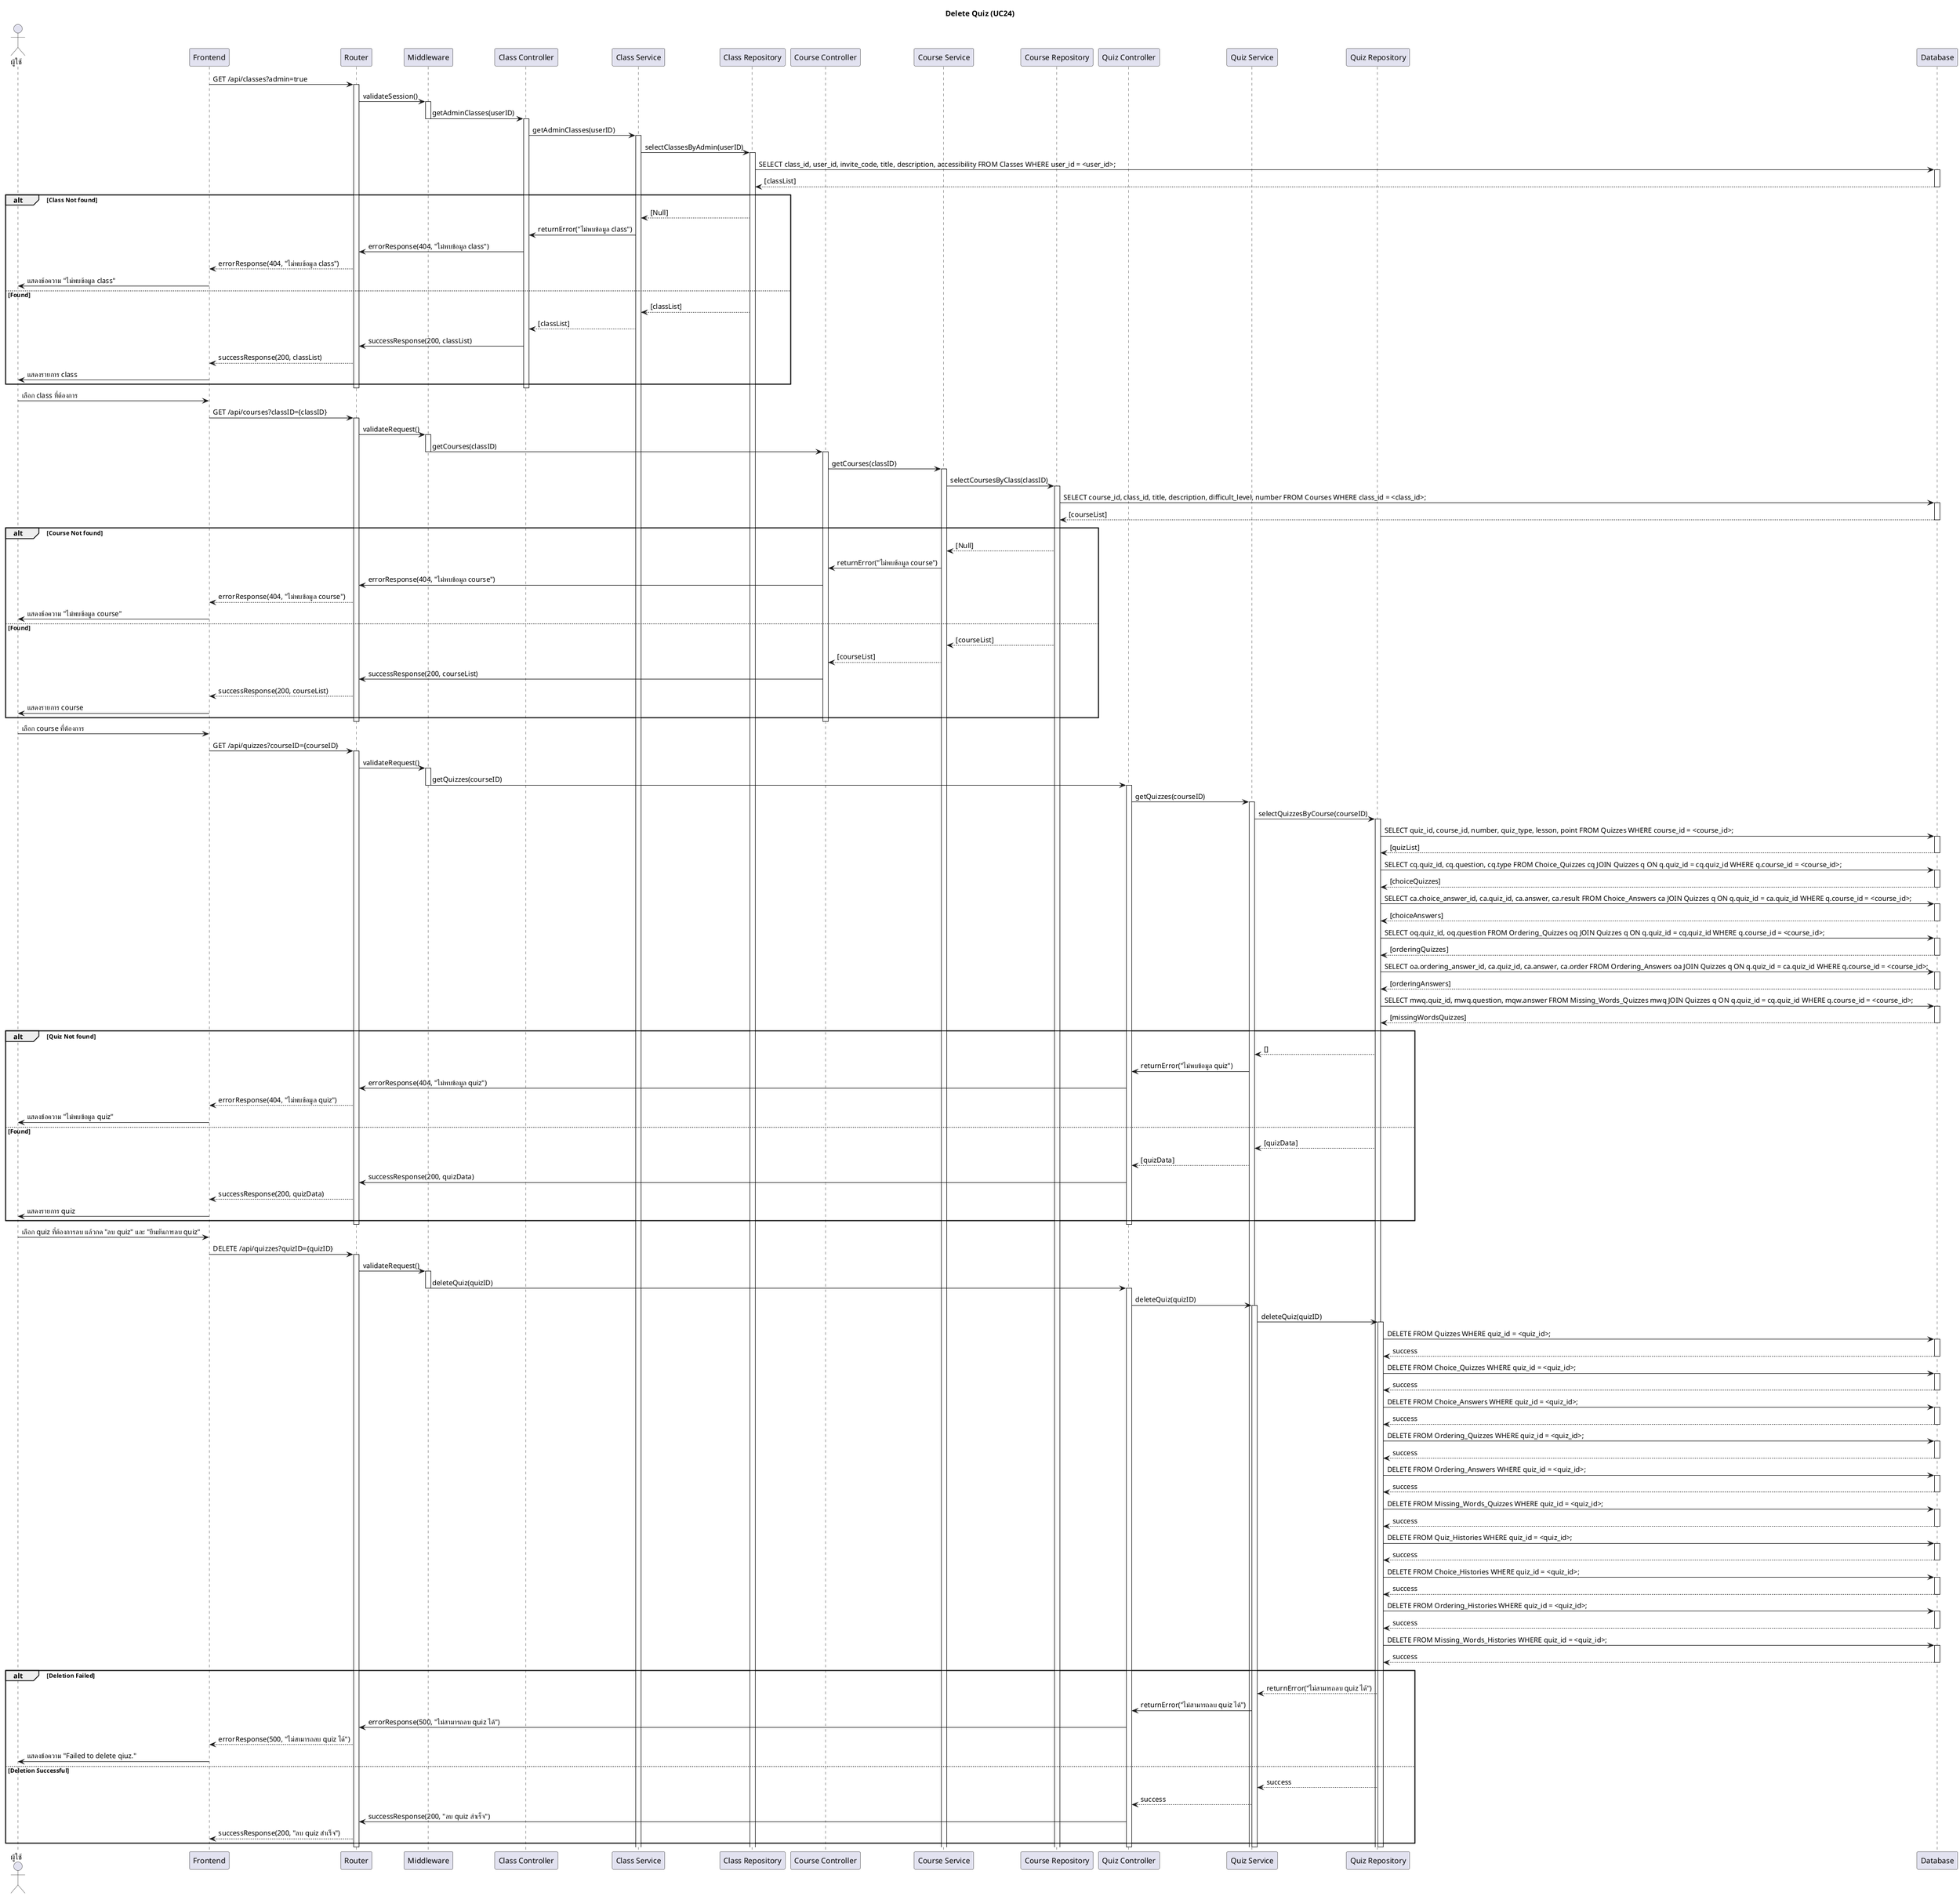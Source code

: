 @startuml
title Delete Quiz (UC24)

actor "ผู้ใช้" as User
participant "Frontend" as FE
participant "Router" as Router
participant "Middleware" as MW

' --- Class Module ---
participant "Class Controller" as ClassCtrl
participant "Class Service" as ClassServ
participant "Class Repository" as ClassRepo

' --- Course Module ---
participant "Course Controller" as CourseCtrl
participant "Course Service" as CourseServ
participant "Course Repository" as CourseRepo

' --- Quiz Module ---
participant "Quiz Controller" as QuizCtrl
participant "Quiz Service" as QuizServ
participant "Quiz Repository" as QuizRepo

participant "Database" as DB

'---------------------- Phase 1: Retrieve Classes Administered by User ----------------------
FE -> Router: GET /api/classes?admin=true
activate Router
Router -> MW: validateSession()
activate MW
MW -> ClassCtrl: getAdminClasses(userID)
deactivate MW
activate ClassCtrl
ClassCtrl -> ClassServ: getAdminClasses(userID)
activate ClassServ
ClassServ -> ClassRepo: selectClassesByAdmin(userID)
activate ClassRepo
' UC 24: Class Query: SELECT class_id, user_id, invite_code, title, description, accessibility FROM Classes WHERE user_id = <user_id>;
ClassRepo -> DB: SELECT class_id, user_id, invite_code, title, description, accessibility FROM Classes WHERE user_id = <user_id>;
activate DB
DB --> ClassRepo: [classList]
deactivate DB
alt Class Not found
    ClassRepo --> ClassServ: [Null]
    ClassServ -> ClassCtrl: returnError("ไม่พบข้อมูล class")
    ClassCtrl -> Router: errorResponse(404, "ไม่พบข้อมูล class")
    Router --> FE: errorResponse(404, "ไม่พบข้อมูล class")
    FE -> User: แสดงข้อความ "ไม่พบข้อมูล class"
else Found
    ClassRepo --> ClassServ: [classList]
    ClassServ --> ClassCtrl: [classList]
    ClassCtrl -> Router: successResponse(200, classList)
    Router --> FE: successResponse(200, classList)
    FE -> User: แสดงรายการ class
end
deactivate ClassCtrl
deactivate Router

'---------------------- Phase 2: Retrieve Courses within Selected Class ----------------------
User -> FE: เลือก class ที่ต้องการ
FE -> Router: GET /api/courses?classID={classID}
activate Router
Router -> MW: validateRequest()
activate MW
MW -> CourseCtrl: getCourses(classID)
deactivate MW
activate CourseCtrl
CourseCtrl -> CourseServ: getCourses(classID)
activate CourseServ
CourseServ -> CourseRepo: selectCoursesByClass(classID)
activate CourseRepo
' UC 24: Course Query: SELECT course_id, class_id, title, description, difficult_level, number FROM Courses WHERE class_id = <class_id>;
CourseRepo -> DB: SELECT course_id, class_id, title, description, difficult_level, number FROM Courses WHERE class_id = <class_id>;
activate DB
DB --> CourseRepo: [courseList]
deactivate DB
alt Course Not found
    CourseRepo --> CourseServ: [Null]
    CourseServ -> CourseCtrl: returnError("ไม่พบข้อมูล course")
    CourseCtrl -> Router: errorResponse(404, "ไม่พบข้อมูล course")
    Router --> FE: errorResponse(404, "ไม่พบข้อมูล course")
    FE -> User: แสดงข้อความ "ไม่พบข้อมูล course"
else Found
    CourseRepo --> CourseServ: [courseList]
    CourseServ --> CourseCtrl: [courseList]
    CourseCtrl -> Router: successResponse(200, courseList)
    Router --> FE: successResponse(200, courseList)
    FE -> User: แสดงรายการ course
end
deactivate CourseCtrl
deactivate Router

'---------------------- Phase 3: Retrieve Quizzes within Selected Course ----------------------
User -> FE: เลือก course ที่ต้องการ
FE -> Router: GET /api/quizzes?courseID={courseID}
activate Router
Router -> MW: validateRequest()
activate MW
MW -> QuizCtrl: getQuizzes(courseID)
deactivate MW
activate QuizCtrl
QuizCtrl -> QuizServ: getQuizzes(courseID)
activate QuizServ
QuizServ -> QuizRepo: selectQuizzesByCourse(courseID)
activate QuizRepo
' UC 24: 7.1 - SELECT quiz_id, course_id, number, quiz_type, lesson, point FROM Quizzes WHERE course_id = <course_id>;
QuizRepo -> DB: SELECT quiz_id, course_id, number, quiz_type, lesson, point FROM Quizzes WHERE course_id = <course_id>;
activate DB
DB --> QuizRepo: [quizList]
deactivate DB
' UC 24: 7.2 - SELECT cq.quiz_id, cq.question, cq.type FROM Choice_Quizzes cq JOIN Quizzes q ON q.quiz_id = cq.quiz_id WHERE q.course_id = <course_id>;
QuizRepo -> DB: SELECT cq.quiz_id, cq.question, cq.type FROM Choice_Quizzes cq JOIN Quizzes q ON q.quiz_id = cq.quiz_id WHERE q.course_id = <course_id>;
activate DB
DB --> QuizRepo: [choiceQuizzes]
deactivate DB
' UC 24: 7.3 - SELECT ca.choice_answer_id, ca.quiz_id, ca.answer, ca.result FROM Choice_Answers ca JOIN Quizzes q ON q.quiz_id = ca.quiz_id WHERE q.course_id = <course_id>;
QuizRepo -> DB: SELECT ca.choice_answer_id, ca.quiz_id, ca.answer, ca.result FROM Choice_Answers ca JOIN Quizzes q ON q.quiz_id = ca.quiz_id WHERE q.course_id = <course_id>;
activate DB
DB --> QuizRepo: [choiceAnswers]
deactivate DB
' UC 24: 7.4 - SELECT oq.quiz_id, oq.question FROM Ordering_Quizzes oq JOIN Quizzes q ON q.quiz_id = cq.quiz_id WHERE q.course_id = <course_id>;
QuizRepo -> DB: SELECT oq.quiz_id, oq.question FROM Ordering_Quizzes oq JOIN Quizzes q ON q.quiz_id = cq.quiz_id WHERE q.course_id = <course_id>;
activate DB
DB --> QuizRepo: [orderingQuizzes]
deactivate DB
' UC 24: 7.5 - SELECT oa.ordering_answer_id, ca.quiz_id, ca.answer, ca.order FROM Ordering_Answers oa JOIN Quizzes q ON q.quiz_id = ca.quiz_id WHERE q.course_id = <course_id>;
QuizRepo -> DB: SELECT oa.ordering_answer_id, ca.quiz_id, ca.answer, ca.order FROM Ordering_Answers oa JOIN Quizzes q ON q.quiz_id = ca.quiz_id WHERE q.course_id = <course_id>;
activate DB
DB --> QuizRepo: [orderingAnswers]
deactivate DB
' UC 24: 7.6 - SELECT mwq.quiz_id, mwq.question, mqw.answer FROM Missing_Words_Quizzes mwq JOIN Quizzes q ON q.quiz_id = cq.quiz_id WHERE q.course_id = <course_id>;
QuizRepo -> DB: SELECT mwq.quiz_id, mwq.question, mqw.answer FROM Missing_Words_Quizzes mwq JOIN Quizzes q ON q.quiz_id = cq.quiz_id WHERE q.course_id = <course_id>;
activate DB
DB --> QuizRepo: [missingWordsQuizzes]
deactivate DB
alt Quiz Not found
    QuizRepo --> QuizServ: []
    QuizServ -> QuizCtrl: returnError("ไม่พบข้อมูล quiz")
    QuizCtrl -> Router: errorResponse(404, "ไม่พบข้อมูล quiz")
    Router --> FE: errorResponse(404, "ไม่พบข้อมูล quiz")
    FE -> User: แสดงข้อความ "ไม่พบข้อมูล quiz"
else Found
    QuizRepo --> QuizServ: [quizData]
    QuizServ --> QuizCtrl: [quizData]
    QuizCtrl -> Router: successResponse(200, quizData)
    Router --> FE: successResponse(200, quizData)
    FE -> User: แสดงรายการ quiz
end
deactivate QuizCtrl
deactivate Router

'---------------------- Phase 4: Delete Selected Quiz ----------------------
User -> FE: เลือก quiz ที่ต้องการลบ แล้วกด "ลบ quiz" และ "ยืนยันการลบ quiz"
FE -> Router: DELETE /api/quizzes?quizID={quizID}
activate Router
Router -> MW: validateRequest()
activate MW
MW -> QuizCtrl: deleteQuiz(quizID)
deactivate MW
activate QuizCtrl
QuizCtrl -> QuizServ: deleteQuiz(quizID)
activate QuizServ
QuizServ -> QuizRepo: deleteQuiz(quizID)
activate QuizRepo
' UC 24: 12.1 - DELETE FROM Quizzes WHERE quiz_id = <quiz_id>;
QuizRepo -> DB: DELETE FROM Quizzes WHERE quiz_id = <quiz_id>;
activate DB
DB --> QuizRepo: success
deactivate DB
' UC 24: 12.2 - DELETE FROM Choice_Quizzes WHERE quiz_id = <quiz_id>;
QuizRepo -> DB: DELETE FROM Choice_Quizzes WHERE quiz_id = <quiz_id>;
activate DB
DB --> QuizRepo: success
deactivate DB
' UC 24: 12.3 - DELETE FROM Choice_Answers WHERE quiz_id = <quiz_id>;
QuizRepo -> DB: DELETE FROM Choice_Answers WHERE quiz_id = <quiz_id>;
activate DB
DB --> QuizRepo: success
deactivate DB
' UC 24: 12.4 - DELETE FROM Ordering_Quizzes WHERE quiz_id = <quiz_id>;
QuizRepo -> DB: DELETE FROM Ordering_Quizzes WHERE quiz_id = <quiz_id>;
activate DB
DB --> QuizRepo: success
deactivate DB
' UC 24: 12.5 - DELETE FROM Ordering_Answers WHERE quiz_id = <quiz_id>;
QuizRepo -> DB: DELETE FROM Ordering_Answers WHERE quiz_id = <quiz_id>;
activate DB
DB --> QuizRepo: success
deactivate DB
' UC 24: 12.6 - DELETE FROM Missing_Words_Quizzes WHERE quiz_id = <quiz_id>;
QuizRepo -> DB: DELETE FROM Missing_Words_Quizzes WHERE quiz_id = <quiz_id>;
activate DB
DB --> QuizRepo: success
deactivate DB
' UC 24: 12.7 - DELETE FROM Quiz_Histories WHERE quiz_id = <quiz_id>;
QuizRepo -> DB: DELETE FROM Quiz_Histories WHERE quiz_id = <quiz_id>;
activate DB
DB --> QuizRepo: success
deactivate DB
' UC 24: 12.8 - DELETE FROM Choice_Histories WHERE quiz_id = <quiz_id>;
QuizRepo -> DB: DELETE FROM Choice_Histories WHERE quiz_id = <quiz_id>;
activate DB
DB --> QuizRepo: success
deactivate DB
' UC 24: 12.9 - DELETE FROM Ordering_Histories WHERE quiz_id = <quiz_id>;
QuizRepo -> DB: DELETE FROM Ordering_Histories WHERE quiz_id = <quiz_id>;
activate DB
DB --> QuizRepo: success
deactivate DB
' UC 24: 12.10 - DELETE FROM Missing_Words_Histories WHERE quiz_id = <quiz_id>;
QuizRepo -> DB: DELETE FROM Missing_Words_Histories WHERE quiz_id = <quiz_id>;
activate DB
DB --> QuizRepo: success
deactivate DB
alt Deletion Failed
    QuizRepo --> QuizServ: returnError("ไม่สามารถลบ quiz ได้")
    QuizServ -> QuizCtrl: returnError("ไม่สามารถลบ quiz ได้")
    QuizCtrl -> Router: errorResponse(500, "ไม่สามารถลบ quiz ได้")
    Router --> FE: errorResponse(500, "ไม่สามารถลบ quiz ได้")
    FE -> User: แสดงข้อความ "Failed to delete qiuz."
else Deletion Successful
    QuizRepo --> QuizServ: success
    QuizServ --> QuizCtrl: success
    QuizCtrl -> Router: successResponse(200, "ลบ quiz สำเร็จ")
    Router --> FE: successResponse(200, "ลบ quiz สำเร็จ")
end
deactivate QuizRepo
deactivate QuizServ
deactivate QuizCtrl
deactivate Router
@enduml

